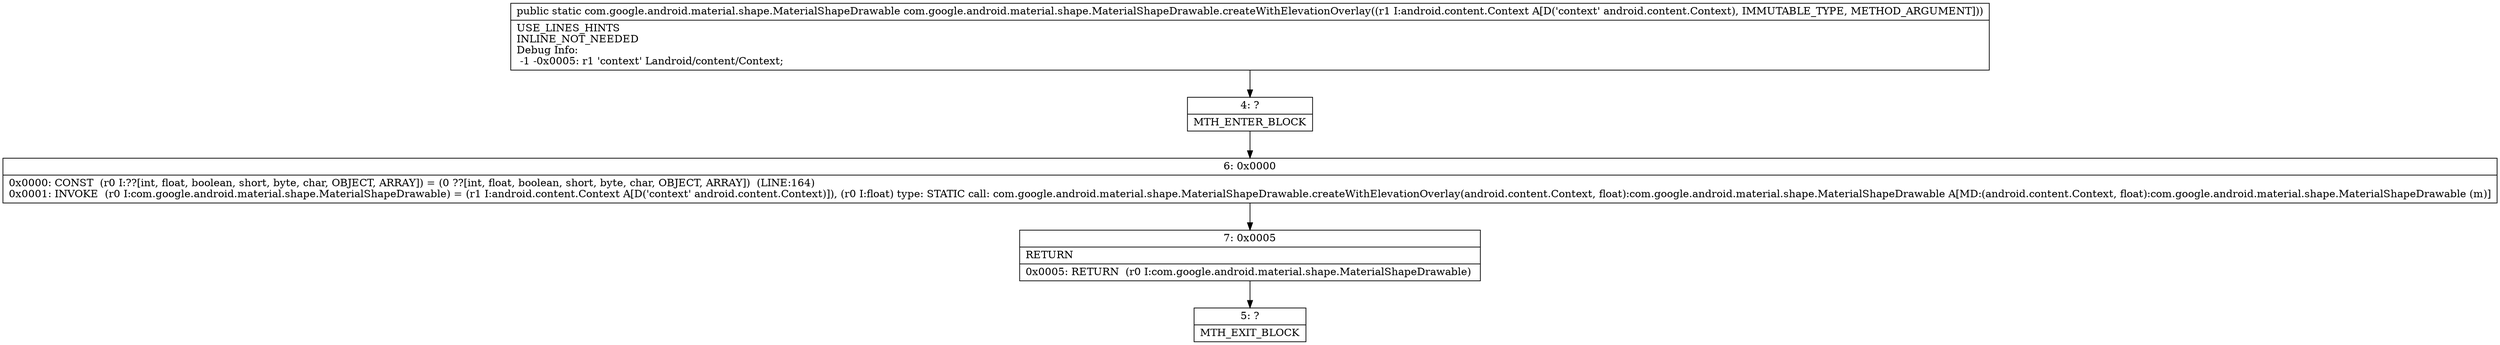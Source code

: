 digraph "CFG forcom.google.android.material.shape.MaterialShapeDrawable.createWithElevationOverlay(Landroid\/content\/Context;)Lcom\/google\/android\/material\/shape\/MaterialShapeDrawable;" {
Node_4 [shape=record,label="{4\:\ ?|MTH_ENTER_BLOCK\l}"];
Node_6 [shape=record,label="{6\:\ 0x0000|0x0000: CONST  (r0 I:??[int, float, boolean, short, byte, char, OBJECT, ARRAY]) = (0 ??[int, float, boolean, short, byte, char, OBJECT, ARRAY])  (LINE:164)\l0x0001: INVOKE  (r0 I:com.google.android.material.shape.MaterialShapeDrawable) = (r1 I:android.content.Context A[D('context' android.content.Context)]), (r0 I:float) type: STATIC call: com.google.android.material.shape.MaterialShapeDrawable.createWithElevationOverlay(android.content.Context, float):com.google.android.material.shape.MaterialShapeDrawable A[MD:(android.content.Context, float):com.google.android.material.shape.MaterialShapeDrawable (m)]\l}"];
Node_7 [shape=record,label="{7\:\ 0x0005|RETURN\l|0x0005: RETURN  (r0 I:com.google.android.material.shape.MaterialShapeDrawable) \l}"];
Node_5 [shape=record,label="{5\:\ ?|MTH_EXIT_BLOCK\l}"];
MethodNode[shape=record,label="{public static com.google.android.material.shape.MaterialShapeDrawable com.google.android.material.shape.MaterialShapeDrawable.createWithElevationOverlay((r1 I:android.content.Context A[D('context' android.content.Context), IMMUTABLE_TYPE, METHOD_ARGUMENT]))  | USE_LINES_HINTS\lINLINE_NOT_NEEDED\lDebug Info:\l  \-1 \-0x0005: r1 'context' Landroid\/content\/Context;\l}"];
MethodNode -> Node_4;Node_4 -> Node_6;
Node_6 -> Node_7;
Node_7 -> Node_5;
}


